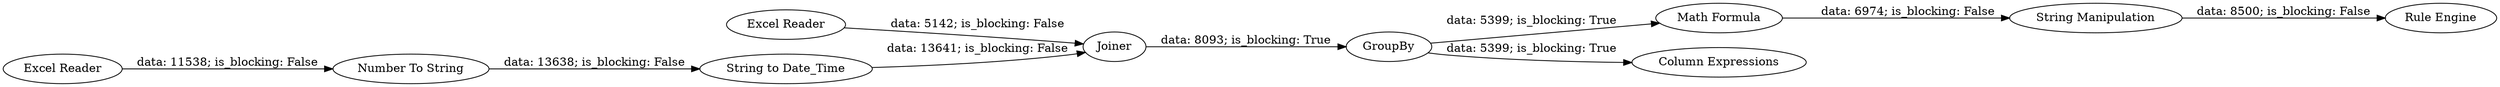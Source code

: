 digraph {
	"9155843797668735896_79" [label="String to Date_Time"]
	"9155843797668735896_78" [label="Number To String"]
	"9155843797668735896_55" [label="Math Formula"]
	"9155843797668735896_46" [label="String Manipulation"]
	"9155843797668735896_82" [label=GroupBy]
	"9155843797668735896_81" [label=Joiner]
	"9155843797668735896_151" [label="Rule Engine"]
	"9155843797668735896_87" [label="Column Expressions"]
	"9155843797668735896_77" [label="Excel Reader"]
	"9155843797668735896_80" [label="Excel Reader"]
	"9155843797668735896_79" -> "9155843797668735896_81" [label="data: 13641; is_blocking: False"]
	"9155843797668735896_77" -> "9155843797668735896_78" [label="data: 11538; is_blocking: False"]
	"9155843797668735896_82" -> "9155843797668735896_87" [label="data: 5399; is_blocking: True"]
	"9155843797668735896_82" -> "9155843797668735896_55" [label="data: 5399; is_blocking: True"]
	"9155843797668735896_81" -> "9155843797668735896_82" [label="data: 8093; is_blocking: True"]
	"9155843797668735896_46" -> "9155843797668735896_151" [label="data: 8500; is_blocking: False"]
	"9155843797668735896_80" -> "9155843797668735896_81" [label="data: 5142; is_blocking: False"]
	"9155843797668735896_78" -> "9155843797668735896_79" [label="data: 13638; is_blocking: False"]
	"9155843797668735896_55" -> "9155843797668735896_46" [label="data: 6974; is_blocking: False"]
	rankdir=LR
}
